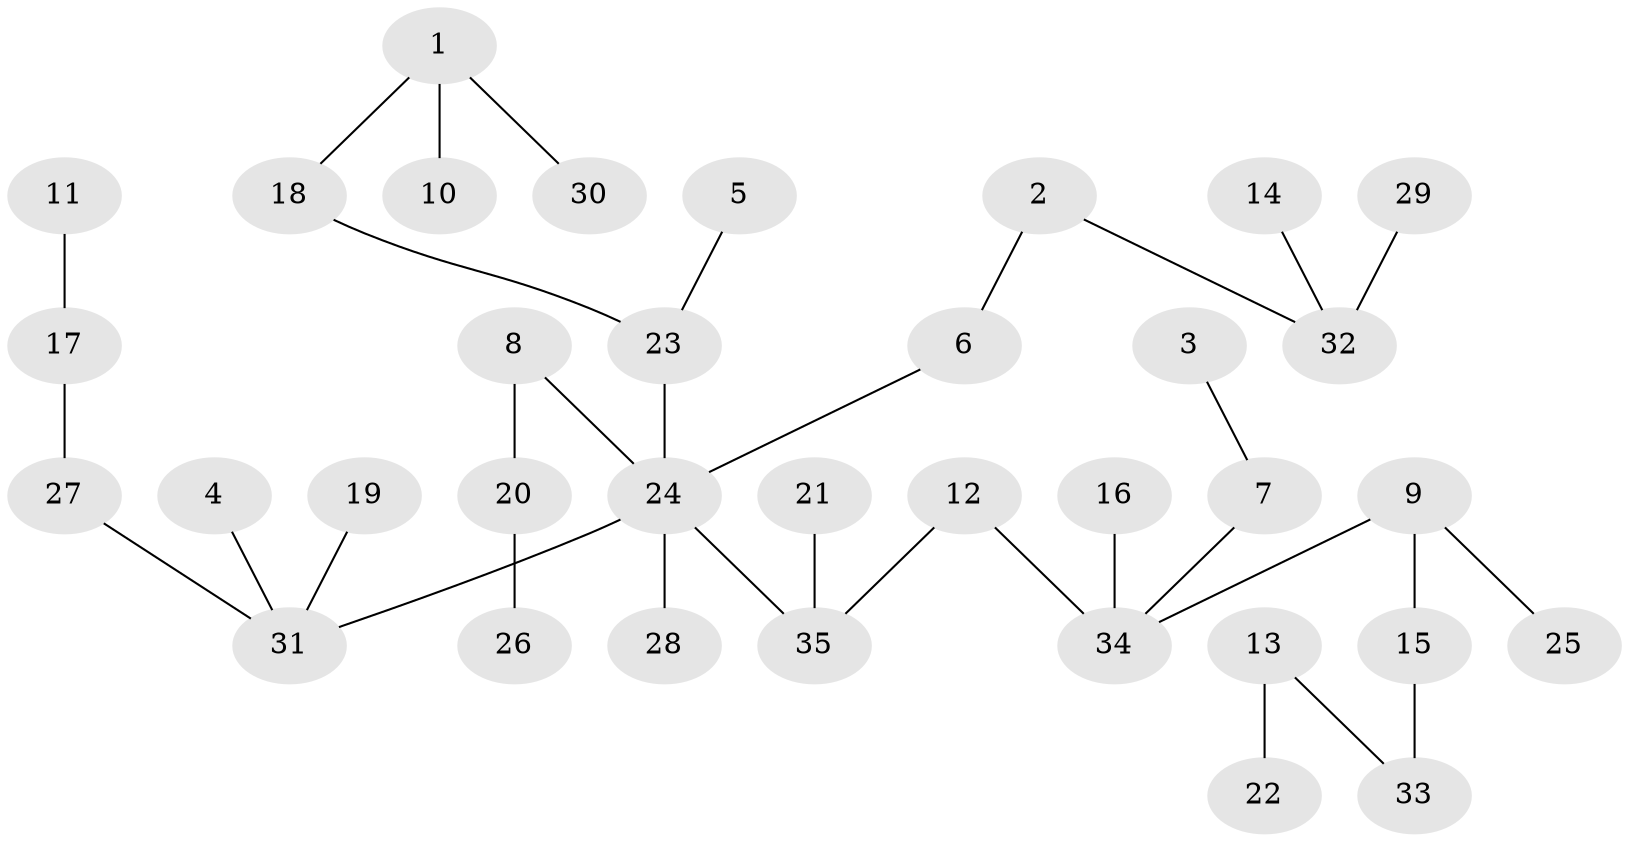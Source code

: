 // original degree distribution, {5: 0.03488372093023256, 4: 0.09302325581395349, 7: 0.011627906976744186, 6: 0.011627906976744186, 2: 0.22093023255813954, 1: 0.5232558139534884, 3: 0.10465116279069768}
// Generated by graph-tools (version 1.1) at 2025/37/03/04/25 23:37:27]
// undirected, 35 vertices, 34 edges
graph export_dot {
  node [color=gray90,style=filled];
  1;
  2;
  3;
  4;
  5;
  6;
  7;
  8;
  9;
  10;
  11;
  12;
  13;
  14;
  15;
  16;
  17;
  18;
  19;
  20;
  21;
  22;
  23;
  24;
  25;
  26;
  27;
  28;
  29;
  30;
  31;
  32;
  33;
  34;
  35;
  1 -- 10 [weight=1.0];
  1 -- 18 [weight=1.0];
  1 -- 30 [weight=1.0];
  2 -- 6 [weight=1.0];
  2 -- 32 [weight=1.0];
  3 -- 7 [weight=1.0];
  4 -- 31 [weight=1.0];
  5 -- 23 [weight=1.0];
  6 -- 24 [weight=1.0];
  7 -- 34 [weight=1.0];
  8 -- 20 [weight=1.0];
  8 -- 24 [weight=1.0];
  9 -- 15 [weight=1.0];
  9 -- 25 [weight=1.0];
  9 -- 34 [weight=1.0];
  11 -- 17 [weight=1.0];
  12 -- 34 [weight=1.0];
  12 -- 35 [weight=1.0];
  13 -- 22 [weight=1.0];
  13 -- 33 [weight=1.0];
  14 -- 32 [weight=1.0];
  15 -- 33 [weight=1.0];
  16 -- 34 [weight=1.0];
  17 -- 27 [weight=1.0];
  18 -- 23 [weight=1.0];
  19 -- 31 [weight=1.0];
  20 -- 26 [weight=1.0];
  21 -- 35 [weight=1.0];
  23 -- 24 [weight=1.0];
  24 -- 28 [weight=1.0];
  24 -- 31 [weight=1.0];
  24 -- 35 [weight=1.0];
  27 -- 31 [weight=1.0];
  29 -- 32 [weight=1.0];
}
